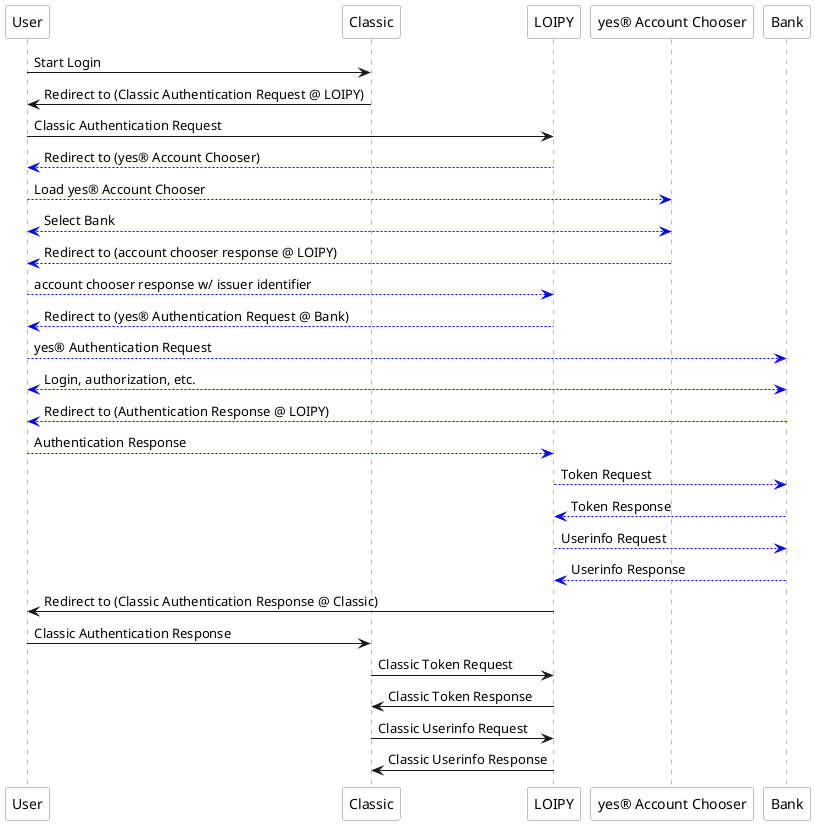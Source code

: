 @startuml
skinparam shadowing false
skinparam sequenceBoxBackgroundColor white
skinparam sequenceBoxBorderColor grey
skinparam sequenceParticipantBorderColor grey
skinparam sequenceParticipantBackgroundColor white
skinparam sequenceLifelineBorderColor grey

participant ub as "User"
participant Classic
participant LOIPY
participant yac as "yes® Account Chooser"
participant Bank

ub -> Classic: Start Login
Classic -> ub: Redirect to (Classic Authentication Request @ LOIPY)
ub -> LOIPY: Classic Authentication Request
LOIPY -[#blue]-> ub: Redirect to (yes® Account Chooser)
ub -[#blue]-> yac: Load yes® Account Chooser
ub <-[#blue]-> yac: Select Bank
yac -[#blue]-> ub: Redirect to (account chooser response @ LOIPY)
ub -[#blue]-> LOIPY: account chooser response w/ issuer identifier
LOIPY -[#blue]-> ub: Redirect to (yes® Authentication Request @ Bank)
ub -[#blue]-> Bank: yes® Authentication Request
ub <-[#blue]-> Bank: Login, authorization, etc.
Bank -[#blue]-> ub: Redirect to (Authentication Response @ LOIPY)
ub -[#blue]-> LOIPY: Authentication Response
LOIPY -[#blue]-> Bank: Token Request
Bank -[#blue]-> LOIPY: Token Response
LOIPY -[#blue]-> Bank: Userinfo Request
Bank -[#blue]-> LOIPY: Userinfo Response
LOIPY -> ub: Redirect to (Classic Authentication Response @ Classic)
ub -> Classic: Classic Authentication Response
Classic -> LOIPY: Classic Token Request
LOIPY -> Classic: Classic Token Response
Classic -> LOIPY: Classic Userinfo Request
LOIPY -> Classic: Classic Userinfo Response
@enduml